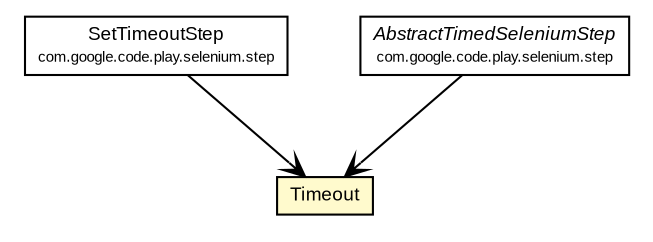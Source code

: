 #!/usr/local/bin/dot
#
# Class diagram 
# Generated by UMLGraph version R5_6-24-gf6e263 (http://www.umlgraph.org/)
#

digraph G {
	edge [fontname="arial",fontsize=10,labelfontname="arial",labelfontsize=10];
	node [fontname="arial",fontsize=10,shape=plaintext];
	nodesep=0.25;
	ranksep=0.5;
	// com.google.code.play.selenium.Timeout
	c1295 [label=<<table title="com.google.code.play.selenium.Timeout" border="0" cellborder="1" cellspacing="0" cellpadding="2" port="p" bgcolor="lemonChiffon" href="./Timeout.html">
		<tr><td><table border="0" cellspacing="0" cellpadding="1">
<tr><td align="center" balign="center"> Timeout </td></tr>
		</table></td></tr>
		</table>>, URL="./Timeout.html", fontname="arial", fontcolor="black", fontsize=9.0];
	// com.google.code.play.selenium.step.SetTimeoutStep
	c1316 [label=<<table title="com.google.code.play.selenium.step.SetTimeoutStep" border="0" cellborder="1" cellspacing="0" cellpadding="2" port="p" href="./step/SetTimeoutStep.html">
		<tr><td><table border="0" cellspacing="0" cellpadding="1">
<tr><td align="center" balign="center"> SetTimeoutStep </td></tr>
<tr><td align="center" balign="center"><font point-size="7.0"> com.google.code.play.selenium.step </font></td></tr>
		</table></td></tr>
		</table>>, URL="./step/SetTimeoutStep.html", fontname="arial", fontcolor="black", fontsize=9.0];
	// com.google.code.play.selenium.step.AbstractTimedSeleniumStep
	c1332 [label=<<table title="com.google.code.play.selenium.step.AbstractTimedSeleniumStep" border="0" cellborder="1" cellspacing="0" cellpadding="2" port="p" href="./step/AbstractTimedSeleniumStep.html">
		<tr><td><table border="0" cellspacing="0" cellpadding="1">
<tr><td align="center" balign="center"><font face="arial italic"> AbstractTimedSeleniumStep </font></td></tr>
<tr><td align="center" balign="center"><font point-size="7.0"> com.google.code.play.selenium.step </font></td></tr>
		</table></td></tr>
		</table>>, URL="./step/AbstractTimedSeleniumStep.html", fontname="arial", fontcolor="black", fontsize=9.0];
	// com.google.code.play.selenium.step.SetTimeoutStep NAVASSOC com.google.code.play.selenium.Timeout
	c1316:p -> c1295:p [taillabel="", label="", headlabel="", fontname="arial", fontcolor="black", fontsize=10.0, color="black", arrowhead=open];
	// com.google.code.play.selenium.step.AbstractTimedSeleniumStep NAVASSOC com.google.code.play.selenium.Timeout
	c1332:p -> c1295:p [taillabel="", label="", headlabel="", fontname="arial", fontcolor="black", fontsize=10.0, color="black", arrowhead=open];
}

